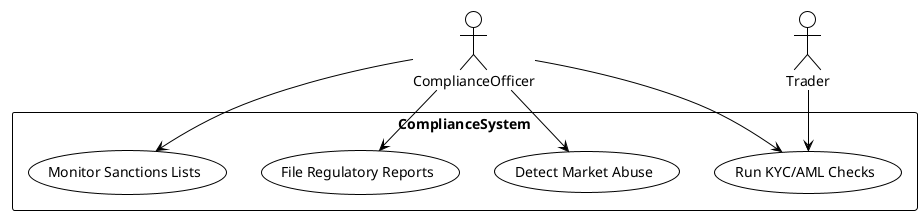 @startuml ComplianceUseCases
!theme plain

actor ComplianceOfficer
actor Trader

rectangle ComplianceSystem {
  usecase "Run KYC/AML Checks" as UC1
  usecase "Detect Market Abuse" as UC2
  usecase "File Regulatory Reports" as UC3
  usecase "Monitor Sanctions Lists" as UC4
}

ComplianceOfficer --> UC1
ComplianceOfficer --> UC2
ComplianceOfficer --> UC3
ComplianceOfficer --> UC4
Trader --> UC1
@enduml